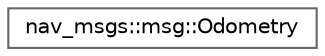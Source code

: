 digraph "类继承关系图"
{
 // INTERACTIVE_SVG=YES
 // LATEX_PDF_SIZE
  bgcolor="transparent";
  edge [fontname=Helvetica,fontsize=10,labelfontname=Helvetica,labelfontsize=10];
  node [fontname=Helvetica,fontsize=10,shape=box,height=0.2,width=0.4];
  rankdir="LR";
  Node0 [id="Node000000",label="nav_msgs::msg::Odometry",height=0.2,width=0.4,color="grey40", fillcolor="white", style="filled",URL="$d3/d69/classnav__msgs_1_1msg_1_1Odometry.html",tooltip="This class represents the structure Odometry defined by the user in the IDL file."];
}
